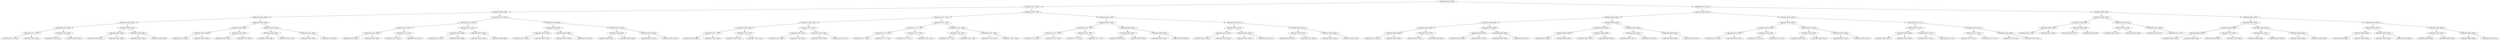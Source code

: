 digraph G{
1216826192 [label="Node{data=[8026, 8026]}"]
1216826192 -> 919267054
919267054 [label="Node{data=[7495, 7495]}"]
919267054 -> 1267779390
1267779390 [label="Node{data=[4406, 4406]}"]
1267779390 -> 1957478987
1957478987 [label="Node{data=[4390, 4390]}"]
1957478987 -> 100915781
100915781 [label="Node{data=[4382, 4382]}"]
100915781 -> 1730130429
1730130429 [label="Node{data=[2200, 2200]}"]
1730130429 -> 721105687
721105687 [label="Node{data=[2147, 2147]}"]
721105687 -> 945226393
945226393 [label="Node{data=[2071, 2071]}"]
721105687 -> 547239460
547239460 [label="Node{data=[2185, 2185]}"]
1730130429 -> 974449555
974449555 [label="Node{data=[4260, 4260]}"]
974449555 -> 1225004109
1225004109 [label="Node{data=[4228, 4228]}"]
974449555 -> 1229423678
1229423678 [label="Node{data=[4381, 4381]}"]
100915781 -> 406430756
406430756 [label="Node{data=[4386, 4386]}"]
406430756 -> 91000003
91000003 [label="Node{data=[4384, 4384]}"]
91000003 -> 1814251103
1814251103 [label="Node{data=[4383, 4383]}"]
91000003 -> 430987665
430987665 [label="Node{data=[4385, 4385]}"]
406430756 -> 1291703815
1291703815 [label="Node{data=[4388, 4388]}"]
1291703815 -> 756437455
756437455 [label="Node{data=[4387, 4387]}"]
1291703815 -> 1534196620
1534196620 [label="Node{data=[4389, 4389]}"]
1957478987 -> 1075207586
1075207586 [label="Node{data=[4398, 4398]}"]
1075207586 -> 1652160073
1652160073 [label="Node{data=[4394, 4394]}"]
1652160073 -> 2105428960
2105428960 [label="Node{data=[4392, 4392]}"]
2105428960 -> 688349784
688349784 [label="Node{data=[4391, 4391]}"]
2105428960 -> 1527697815
1527697815 [label="Node{data=[4393, 4393]}"]
1652160073 -> 1986576129
1986576129 [label="Node{data=[4396, 4396]}"]
1986576129 -> 2034686823
2034686823 [label="Node{data=[4395, 4395]}"]
1986576129 -> 1799447477
1799447477 [label="Node{data=[4397, 4397]}"]
1075207586 -> 1181648163
1181648163 [label="Node{data=[4402, 4402]}"]
1181648163 -> 1976416856
1976416856 [label="Node{data=[4400, 4400]}"]
1976416856 -> 975166053
975166053 [label="Node{data=[4399, 4399]}"]
1976416856 -> 1512266328
1512266328 [label="Node{data=[4401, 4401]}"]
1181648163 -> 1758895010
1758895010 [label="Node{data=[4404, 4404]}"]
1758895010 -> 1884418970
1884418970 [label="Node{data=[4403, 4403]}"]
1758895010 -> 886690567
886690567 [label="Node{data=[4405, 4405]}"]
1267779390 -> 1961406046
1961406046 [label="Node{data=[5014, 5014]}"]
1961406046 -> 675225834
675225834 [label="Node{data=[4414, 4414]}"]
675225834 -> 1468914516
1468914516 [label="Node{data=[4410, 4410]}"]
1468914516 -> 766929737
766929737 [label="Node{data=[4408, 4408]}"]
766929737 -> 471710463
471710463 [label="Node{data=[4407, 4407]}"]
766929737 -> 1299505638
1299505638 [label="Node{data=[4409, 4409]}"]
1468914516 -> 1956303975
1956303975 [label="Node{data=[4412, 4412]}"]
1956303975 -> 1785206174
1785206174 [label="Node{data=[4411, 4411]}"]
1956303975 -> 466849902
466849902 [label="Node{data=[4413, 4413]}"]
675225834 -> 1908554019
1908554019 [label="Node{data=[4719, 4719]}"]
1908554019 -> 1398399632
1398399632 [label="Node{data=[4416, 4416]}"]
1398399632 -> 2042091904
2042091904 [label="Node{data=[4415, 4415]}"]
1398399632 -> 2120250936
2120250936 [label="Node{data=[4506, 4506]}"]
1908554019 -> 504058870
504058870 [label="Node{data=[4978, 4978]}"]
504058870 -> 39485381
39485381 [label="Node{data=[4752, 4752]}"]
504058870 -> 1164369367
1164369367 [label="Node{data=[4986, 4986]}"]
1961406046 -> 952808181
952808181 [label="Node{data=[5084, 5084]}"]
952808181 -> 2082128633
2082128633 [label="Node{data=[5080, 5080]}"]
2082128633 -> 762265320
762265320 [label="Node{data=[5016, 5016]}"]
762265320 -> 1586808567
1586808567 [label="Node{data=[5015, 5015]}"]
762265320 -> 866425546
866425546 [label="Node{data=[5079, 5079]}"]
2082128633 -> 419662669
419662669 [label="Node{data=[5082, 5082]}"]
419662669 -> 1297051387
1297051387 [label="Node{data=[5081, 5081]}"]
419662669 -> 898935515
898935515 [label="Node{data=[5083, 5083]}"]
952808181 -> 577832041
577832041 [label="Node{data=[6035, 6035]}"]
577832041 -> 657308297
657308297 [label="Node{data=[5086, 5086]}"]
657308297 -> 295907361
295907361 [label="Node{data=[5085, 5085]}"]
657308297 -> 24220348
24220348 [label="Node{data=[5998, 5998]}"]
577832041 -> 730438839
730438839 [label="Node{data=[6561, 6561]}"]
730438839 -> 1631228605
1631228605 [label="Node{data=[6555, 6555]}"]
730438839 -> 1771078787
1771078787 [label="Node{data=[7482, 7482]}"]
919267054 -> 1685655423
1685655423 [label="Node{data=[7790, 7790]}"]
1685655423 -> 57826147
57826147 [label="Node{data=[7511, 7511]}"]
57826147 -> 912826058
912826058 [label="Node{data=[7503, 7503]}"]
912826058 -> 1538371608
1538371608 [label="Node{data=[7499, 7499]}"]
1538371608 -> 2006929126
2006929126 [label="Node{data=[7497, 7497]}"]
2006929126 -> 1713875509
1713875509 [label="Node{data=[7496, 7496]}"]
2006929126 -> 348911349
348911349 [label="Node{data=[7498, 7498]}"]
1538371608 -> 1110226180
1110226180 [label="Node{data=[7501, 7501]}"]
1110226180 -> 1330199513
1330199513 [label="Node{data=[7500, 7500]}"]
1110226180 -> 342115847
342115847 [label="Node{data=[7502, 7502]}"]
912826058 -> 1599301152
1599301152 [label="Node{data=[7507, 7507]}"]
1599301152 -> 2020637787
2020637787 [label="Node{data=[7505, 7505]}"]
2020637787 -> 2128676735
2128676735 [label="Node{data=[7504, 7504]}"]
2020637787 -> 1216557786
1216557786 [label="Node{data=[7506, 7506]}"]
1599301152 -> 203763596
203763596 [label="Node{data=[7509, 7509]}"]
203763596 -> 2009864439
2009864439 [label="Node{data=[7508, 7508]}"]
203763596 -> 31470478
31470478 [label="Node{data=[7510, 7510]}"]
57826147 -> 1344590986
1344590986 [label="Node{data=[7782, 7782]}"]
1344590986 -> 1968752717
1968752717 [label="Node{data=[7778, 7778]}"]
1968752717 -> 1648651697
1648651697 [label="Node{data=[7513, 7513]}"]
1648651697 -> 1656249908
1656249908 [label="Node{data=[7512, 7512]}"]
1648651697 -> 340674157
340674157 [label="Node{data=[7776, 7776]}"]
1968752717 -> 669511177
669511177 [label="Node{data=[7780, 7780]}"]
669511177 -> 1720657569
1720657569 [label="Node{data=[7779, 7779]}"]
669511177 -> 1189518778
1189518778 [label="Node{data=[7781, 7781]}"]
1344590986 -> 545113637
545113637 [label="Node{data=[7786, 7786]}"]
545113637 -> 955442053
955442053 [label="Node{data=[7784, 7784]}"]
955442053 -> 660037652
660037652 [label="Node{data=[7783, 7783]}"]
955442053 -> 1429090825
1429090825 [label="Node{data=[7785, 7785]}"]
545113637 -> 455903847
455903847 [label="Node{data=[7788, 7788]}"]
455903847 -> 887995468
887995468 [label="Node{data=[7787, 7787]}"]
455903847 -> 681983237
681983237 [label="Node{data=[7789, 7789]}"]
1685655423 -> 213707874
213707874 [label="Node{data=[8010, 8010]}"]
213707874 -> 1933320224
1933320224 [label="Node{data=[8002, 8002]}"]
1933320224 -> 720039383
720039383 [label="Node{data=[7794, 7794]}"]
720039383 -> 859681690
859681690 [label="Node{data=[7792, 7792]}"]
859681690 -> 1477019235
1477019235 [label="Node{data=[7791, 7791]}"]
859681690 -> 1244041314
1244041314 [label="Node{data=[7793, 7793]}"]
720039383 -> 937380004
937380004 [label="Node{data=[7796, 7796]}"]
937380004 -> 1763740838
1763740838 [label="Node{data=[7795, 7795]}"]
937380004 -> 2098079103
2098079103 [label="Node{data=[7797, 7797]}"]
1933320224 -> 64294716
64294716 [label="Node{data=[8006, 8006]}"]
64294716 -> 1317207434
1317207434 [label="Node{data=[8004, 8004]}"]
1317207434 -> 598351168
598351168 [label="Node{data=[8003, 8003]}"]
1317207434 -> 797176215
797176215 [label="Node{data=[8005, 8005]}"]
64294716 -> 75802548
75802548 [label="Node{data=[8008, 8008]}"]
75802548 -> 1563649027
1563649027 [label="Node{data=[8007, 8007]}"]
75802548 -> 780149496
780149496 [label="Node{data=[8009, 8009]}"]
213707874 -> 507470326
507470326 [label="Node{data=[8018, 8018]}"]
507470326 -> 1067961474
1067961474 [label="Node{data=[8014, 8014]}"]
1067961474 -> 2045948937
2045948937 [label="Node{data=[8012, 8012]}"]
2045948937 -> 1447747117
1447747117 [label="Node{data=[8011, 8011]}"]
2045948937 -> 857679299
857679299 [label="Node{data=[8013, 8013]}"]
1067961474 -> 844967166
844967166 [label="Node{data=[8016, 8016]}"]
844967166 -> 1583580224
1583580224 [label="Node{data=[8015, 8015]}"]
844967166 -> 1582858775
1582858775 [label="Node{data=[8017, 8017]}"]
507470326 -> 337876258
337876258 [label="Node{data=[8022, 8022]}"]
337876258 -> 1338139012
1338139012 [label="Node{data=[8020, 8020]}"]
1338139012 -> 230796728
230796728 [label="Node{data=[8019, 8019]}"]
1338139012 -> 395566637
395566637 [label="Node{data=[8021, 8021]}"]
337876258 -> 529650552
529650552 [label="Node{data=[8024, 8024]}"]
529650552 -> 1124290383
1124290383 [label="Node{data=[8023, 8023]}"]
529650552 -> 1135580922
1135580922 [label="Node{data=[8025, 8025]}"]
1216826192 -> 1245993492
1245993492 [label="Node{data=[8182, 8182]}"]
1245993492 -> 1532971575
1532971575 [label="Node{data=[8097, 8097]}"]
1532971575 -> 50269988
50269988 [label="Node{data=[8042, 8042]}"]
50269988 -> 1029194183
1029194183 [label="Node{data=[8034, 8034]}"]
1029194183 -> 1436821634
1436821634 [label="Node{data=[8030, 8030]}"]
1436821634 -> 1946935027
1946935027 [label="Node{data=[8028, 8028]}"]
1946935027 -> 251095417
251095417 [label="Node{data=[8027, 8027]}"]
1946935027 -> 1902008089
1902008089 [label="Node{data=[8029, 8029]}"]
1436821634 -> 97157512
97157512 [label="Node{data=[8032, 8032]}"]
97157512 -> 798768004
798768004 [label="Node{data=[8031, 8031]}"]
97157512 -> 437597103
437597103 [label="Node{data=[8033, 8033]}"]
1029194183 -> 426793323
426793323 [label="Node{data=[8038, 8038]}"]
426793323 -> 1223122188
1223122188 [label="Node{data=[8036, 8036]}"]
1223122188 -> 115937167
115937167 [label="Node{data=[8035, 8035]}"]
1223122188 -> 894618806
894618806 [label="Node{data=[8037, 8037]}"]
426793323 -> 779251830
779251830 [label="Node{data=[8040, 8040]}"]
779251830 -> 1544509321
1544509321 [label="Node{data=[8039, 8039]}"]
779251830 -> 315928304
315928304 [label="Node{data=[8041, 8041]}"]
50269988 -> 826341216
826341216 [label="Node{data=[8050, 8050]}"]
826341216 -> 210551038
210551038 [label="Node{data=[8046, 8046]}"]
210551038 -> 714698233
714698233 [label="Node{data=[8044, 8044]}"]
714698233 -> 487454068
487454068 [label="Node{data=[8043, 8043]}"]
714698233 -> 734063170
734063170 [label="Node{data=[8045, 8045]}"]
210551038 -> 1092699380
1092699380 [label="Node{data=[8048, 8048]}"]
1092699380 -> 548802444
548802444 [label="Node{data=[8047, 8047]}"]
1092699380 -> 1390602427
1390602427 [label="Node{data=[8049, 8049]}"]
826341216 -> 2128382559
2128382559 [label="Node{data=[8054, 8054]}"]
2128382559 -> 890337172
890337172 [label="Node{data=[8052, 8052]}"]
890337172 -> 634115285
634115285 [label="Node{data=[8051, 8051]}"]
890337172 -> 1613318119
1613318119 [label="Node{data=[8053, 8053]}"]
2128382559 -> 2059253711
2059253711 [label="Node{data=[8056, 8056]}"]
2059253711 -> 1152303835
1152303835 [label="Node{data=[8055, 8055]}"]
2059253711 -> 1069075431
1069075431 [label="Node{data=[8057, 8057]}"]
1532971575 -> 361018760
361018760 [label="Node{data=[8166, 8166]}"]
361018760 -> 34630456
34630456 [label="Node{data=[8158, 8158]}"]
34630456 -> 807061947
807061947 [label="Node{data=[8154, 8154]}"]
807061947 -> 1233439660
1233439660 [label="Node{data=[8152, 8152]}"]
1233439660 -> 2031882209
2031882209 [label="Node{data=[8113, 8113]}"]
1233439660 -> 2027217489
2027217489 [label="Node{data=[8153, 8153]}"]
807061947 -> 518372321
518372321 [label="Node{data=[8156, 8156]}"]
518372321 -> 1909709370
1909709370 [label="Node{data=[8155, 8155]}"]
518372321 -> 1747562726
1747562726 [label="Node{data=[8157, 8157]}"]
34630456 -> 934281688
934281688 [label="Node{data=[8162, 8162]}"]
934281688 -> 70884988
70884988 [label="Node{data=[8160, 8160]}"]
70884988 -> 1809094347
1809094347 [label="Node{data=[8159, 8159]}"]
70884988 -> 1323279831
1323279831 [label="Node{data=[8161, 8161]}"]
934281688 -> 2035733269
2035733269 [label="Node{data=[8164, 8164]}"]
2035733269 -> 827615293
827615293 [label="Node{data=[8163, 8163]}"]
2035733269 -> 2121912850
2121912850 [label="Node{data=[8165, 8165]}"]
361018760 -> 1295720727
1295720727 [label="Node{data=[8174, 8174]}"]
1295720727 -> 37395934
37395934 [label="Node{data=[8170, 8170]}"]
37395934 -> 272439332
272439332 [label="Node{data=[8168, 8168]}"]
272439332 -> 551854451
551854451 [label="Node{data=[8167, 8167]}"]
272439332 -> 876814305
876814305 [label="Node{data=[8169, 8169]}"]
37395934 -> 1656856794
1656856794 [label="Node{data=[8172, 8172]}"]
1656856794 -> 440756382
440756382 [label="Node{data=[8171, 8171]}"]
1656856794 -> 523222428
523222428 [label="Node{data=[8173, 8173]}"]
1295720727 -> 868156815
868156815 [label="Node{data=[8178, 8178]}"]
868156815 -> 1545053266
1545053266 [label="Node{data=[8176, 8176]}"]
1545053266 -> 1831282390
1831282390 [label="Node{data=[8175, 8175]}"]
1545053266 -> 252093875
252093875 [label="Node{data=[8177, 8177]}"]
868156815 -> 1155418785
1155418785 [label="Node{data=[8180, 8180]}"]
1155418785 -> 629818204
629818204 [label="Node{data=[8179, 8179]}"]
1155418785 -> 1901052077
1901052077 [label="Node{data=[8181, 8181]}"]
1245993492 -> 1264502794
1264502794 [label="Node{data=[8390, 8390]}"]
1264502794 -> 2103646338
2103646338 [label="Node{data=[8190, 8190]}"]
2103646338 -> 176432337
176432337 [label="Node{data=[8186, 8186]}"]
176432337 -> 88196996
88196996 [label="Node{data=[8184, 8184]}"]
88196996 -> 945967550
945967550 [label="Node{data=[8183, 8183]}"]
88196996 -> 1570826552
1570826552 [label="Node{data=[8185, 8185]}"]
176432337 -> 1982463217
1982463217 [label="Node{data=[8188, 8188]}"]
1982463217 -> 2111797335
2111797335 [label="Node{data=[8187, 8187]}"]
1982463217 -> 1469725171
1469725171 [label="Node{data=[8189, 8189]}"]
2103646338 -> 229237521
229237521 [label="Node{data=[8194, 8194]}"]
229237521 -> 886986785
886986785 [label="Node{data=[8192, 8192]}"]
886986785 -> 843420461
843420461 [label="Node{data=[8191, 8191]}"]
886986785 -> 873881911
873881911 [label="Node{data=[8193, 8193]}"]
229237521 -> 1994767823
1994767823 [label="Node{data=[8196, 8196]}"]
1994767823 -> 817691746
817691746 [label="Node{data=[8195, 8195]}"]
1994767823 -> 780066211
780066211 [label="Node{data=[8197, 8197]}"]
1264502794 -> 702946946
702946946 [label="Node{data=[8847, 8847]}"]
702946946 -> 1924580788
1924580788 [label="Node{data=[8839, 8839]}"]
1924580788 -> 624846956
624846956 [label="Node{data=[8835, 8835]}"]
624846956 -> 2104834733
2104834733 [label="Node{data=[8833, 8833]}"]
2104834733 -> 1694382479
1694382479 [label="Node{data=[8812, 8812]}"]
2104834733 -> 539085761
539085761 [label="Node{data=[8834, 8834]}"]
624846956 -> 1988803233
1988803233 [label="Node{data=[8837, 8837]}"]
1988803233 -> 578705039
578705039 [label="Node{data=[8836, 8836]}"]
1988803233 -> 936980750
936980750 [label="Node{data=[8838, 8838]}"]
1924580788 -> 428379127
428379127 [label="Node{data=[8843, 8843]}"]
428379127 -> 980706773
980706773 [label="Node{data=[8841, 8841]}"]
980706773 -> 1794020922
1794020922 [label="Node{data=[8840, 8840]}"]
980706773 -> 339843880
339843880 [label="Node{data=[8842, 8842]}"]
428379127 -> 1238072676
1238072676 [label="Node{data=[8845, 8845]}"]
1238072676 -> 1351148357
1351148357 [label="Node{data=[8844, 8844]}"]
1238072676 -> 1313468456
1313468456 [label="Node{data=[8846, 8846]}"]
702946946 -> 1456056850
1456056850 [label="Node{data=[8855, 8855]}"]
1456056850 -> 1157352946
1157352946 [label="Node{data=[8851, 8851]}"]
1157352946 -> 1400802531
1400802531 [label="Node{data=[8849, 8849]}"]
1400802531 -> 1379397140
1379397140 [label="Node{data=[8848, 8848]}"]
1400802531 -> 1228228474
1228228474 [label="Node{data=[8850, 8850]}"]
1157352946 -> 1404803059
1404803059 [label="Node{data=[8853, 8853]}"]
1404803059 -> 1954873587
1954873587 [label="Node{data=[8852, 8852]}"]
1404803059 -> 422516537
422516537 [label="Node{data=[8854, 8854]}"]
1456056850 -> 2051182065
2051182065 [label="Node{data=[8859, 8859]}"]
2051182065 -> 1967753541
1967753541 [label="Node{data=[8857, 8857]}"]
1967753541 -> 689413511
689413511 [label="Node{data=[8856, 8856]}"]
1967753541 -> 1222689091
1222689091 [label="Node{data=[8858, 8858]}"]
2051182065 -> 648278187
648278187 [label="Node{data=[8930, 8930]}"]
648278187 -> 530138779
530138779 [label="Node{data=[8860, 8860]}"]
648278187 -> 175573834
175573834 [label="Node{data=[9441, 9441]}"]
}